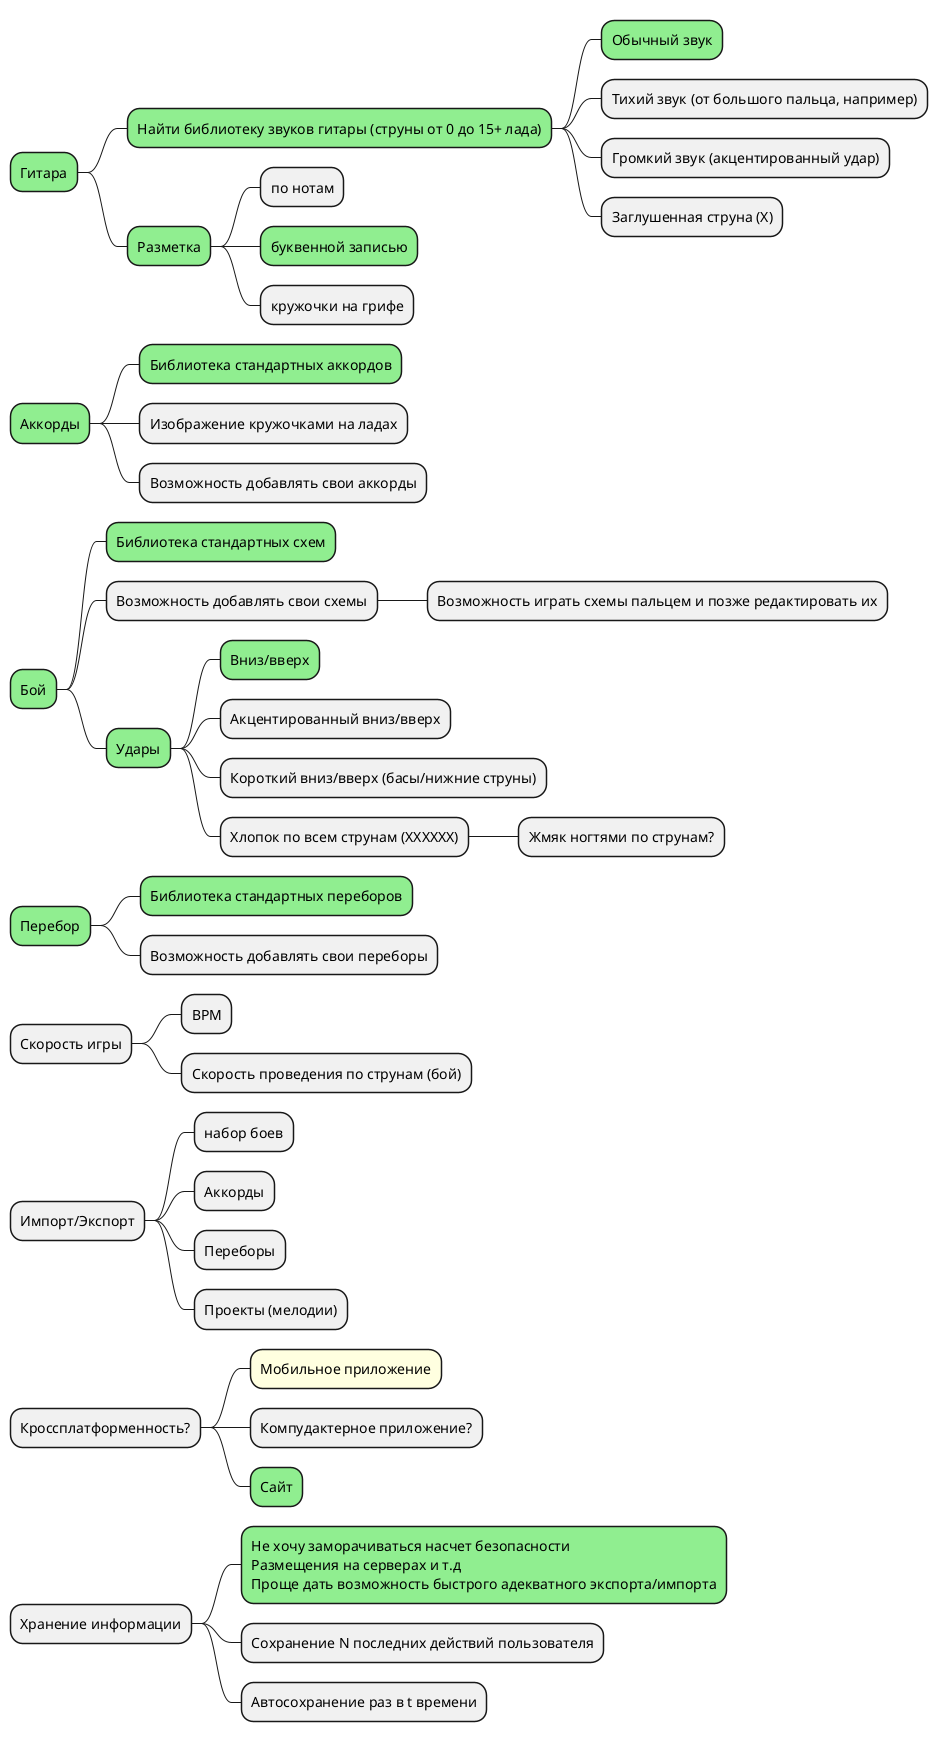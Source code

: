 @startmindmap
*[#lightgreen] Гитара
**[#lightgreen] Найти библиотеку звуков гитары (струны от 0 до 15+ лада)
***[#lightgreen] Обычный звук
*** Тихий звук (от большого пальца, например)
*** Громкий звук (акцентированный удар)
*** Заглушенная струна (X)
**[#lightgreen] Разметка
*** по нотам
***[#lightgreen] буквенной записью
*** кружочки на грифе


*[#lightgreen] Аккорды
**[#lightgreen] Библиотека стандартных аккордов
** Изображение кружочками на ладах
** Возможность добавлять свои аккорды

*[#lightgreen] Бой
**[#lightgreen] Библиотека стандартных схем
** Возможность добавлять свои схемы
*** Возможность играть схемы пальцем и позже редактировать их
**[#lightgreen] Удары
***[#lightgreen] Вниз/вверх
*** Акцентированный вниз/вверх
*** Короткий вниз/вверх (басы/нижние струны)
*** Хлопок по всем струнам (XXXXXX)
**** Жмяк ногтями по струнам?

*[#lightgreen] Перебор
**[#lightgreen] Библиотека стандартных переборов
** Возможность добавлять свои переборы

* Скорость игры
** BPM
** Скорость проведения по струнам (бой)

* Импорт/Экспорт
** набор боев
** Аккорды
** Переборы
** Проекты (мелодии)

* Кроссплатформенность?
**[#lightyellow] Мобильное приложение
** Компудактерное приложение?
**[#lightgreen] Сайт

* Хранение информации
**[#lightgreen] Не хочу заморачиваться насчет безопасности\nРазмещения на серверах и т.д\nПроще дать возможность быстрого адекватного экспорта/импорта
** Сохранение N последних действий пользователя
** Автосохранение раз в t времени

@endmindmap


